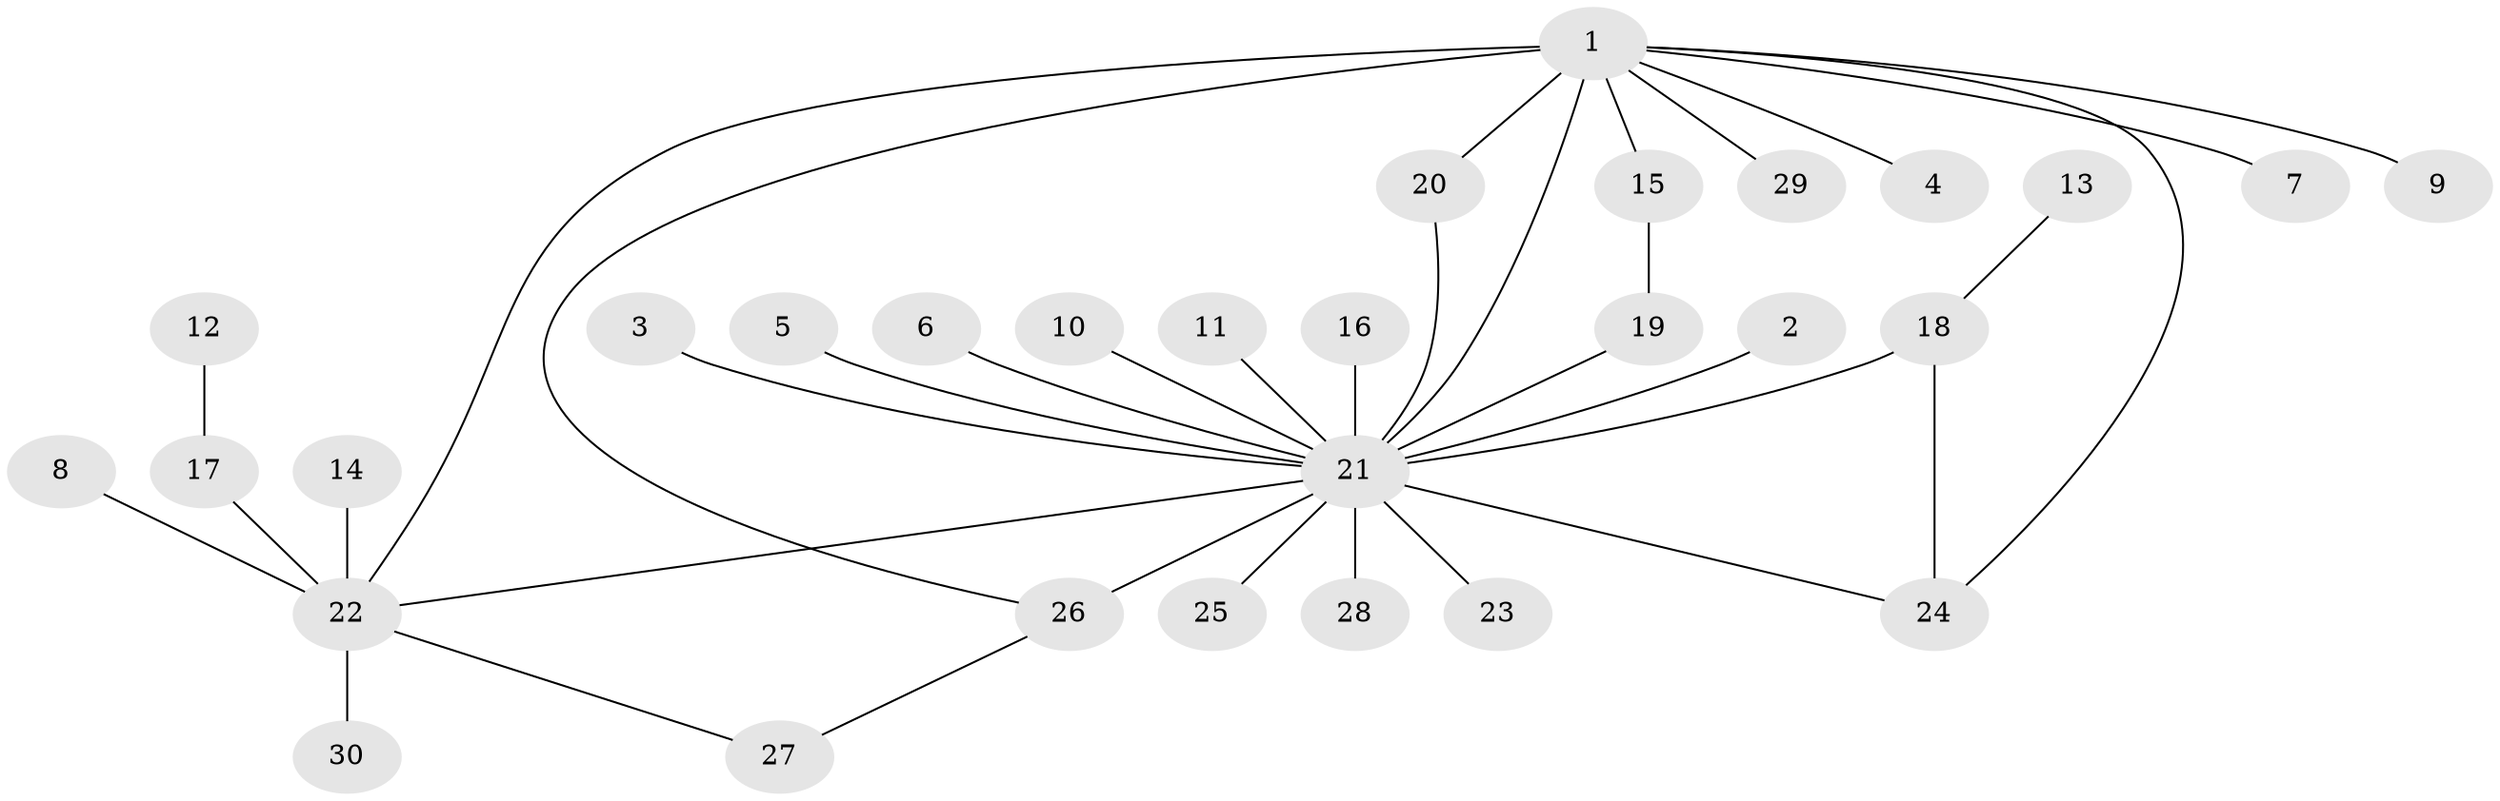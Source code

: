 // original degree distribution, {4: 0.03389830508474576, 14: 0.01694915254237288, 11: 0.01694915254237288, 22: 0.01694915254237288, 2: 0.3220338983050847, 1: 0.423728813559322, 5: 0.0847457627118644, 9: 0.01694915254237288, 3: 0.06779661016949153}
// Generated by graph-tools (version 1.1) at 2025/26/03/09/25 03:26:03]
// undirected, 30 vertices, 36 edges
graph export_dot {
graph [start="1"]
  node [color=gray90,style=filled];
  1;
  2;
  3;
  4;
  5;
  6;
  7;
  8;
  9;
  10;
  11;
  12;
  13;
  14;
  15;
  16;
  17;
  18;
  19;
  20;
  21;
  22;
  23;
  24;
  25;
  26;
  27;
  28;
  29;
  30;
  1 -- 4 [weight=1.0];
  1 -- 7 [weight=1.0];
  1 -- 9 [weight=1.0];
  1 -- 15 [weight=1.0];
  1 -- 20 [weight=1.0];
  1 -- 21 [weight=4.0];
  1 -- 22 [weight=1.0];
  1 -- 24 [weight=2.0];
  1 -- 26 [weight=1.0];
  1 -- 29 [weight=1.0];
  2 -- 21 [weight=1.0];
  3 -- 21 [weight=1.0];
  5 -- 21 [weight=1.0];
  6 -- 21 [weight=3.0];
  8 -- 22 [weight=1.0];
  10 -- 21 [weight=1.0];
  11 -- 21 [weight=2.0];
  12 -- 17 [weight=1.0];
  13 -- 18 [weight=1.0];
  14 -- 22 [weight=1.0];
  15 -- 19 [weight=1.0];
  16 -- 21 [weight=1.0];
  17 -- 22 [weight=2.0];
  18 -- 21 [weight=2.0];
  18 -- 24 [weight=1.0];
  19 -- 21 [weight=1.0];
  20 -- 21 [weight=1.0];
  21 -- 22 [weight=1.0];
  21 -- 23 [weight=1.0];
  21 -- 24 [weight=2.0];
  21 -- 25 [weight=1.0];
  21 -- 26 [weight=3.0];
  21 -- 28 [weight=2.0];
  22 -- 27 [weight=1.0];
  22 -- 30 [weight=1.0];
  26 -- 27 [weight=1.0];
}
